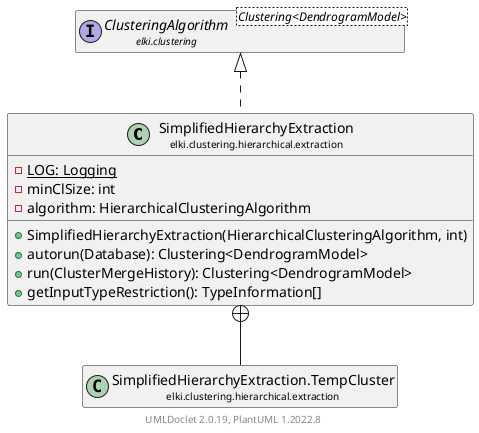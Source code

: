 @startuml
    remove .*\.(Instance|Par|Parameterizer|Factory)$
    set namespaceSeparator none
    hide empty fields
    hide empty methods

    class "<size:14>SimplifiedHierarchyExtraction\n<size:10>elki.clustering.hierarchical.extraction" as elki.clustering.hierarchical.extraction.SimplifiedHierarchyExtraction [[SimplifiedHierarchyExtraction.html]] {
        {static} -LOG: Logging
        -minClSize: int
        -algorithm: HierarchicalClusteringAlgorithm
        +SimplifiedHierarchyExtraction(HierarchicalClusteringAlgorithm, int)
        +autorun(Database): Clustering<DendrogramModel>
        +run(ClusterMergeHistory): Clustering<DendrogramModel>
        +getInputTypeRestriction(): TypeInformation[]
    }

    interface "<size:14>ClusteringAlgorithm\n<size:10>elki.clustering" as elki.clustering.ClusteringAlgorithm<Clustering<DendrogramModel>> [[../../ClusteringAlgorithm.html]]
    class "<size:14>SimplifiedHierarchyExtraction.Instance\n<size:10>elki.clustering.hierarchical.extraction" as elki.clustering.hierarchical.extraction.SimplifiedHierarchyExtraction.Instance [[SimplifiedHierarchyExtraction.Instance.html]]
    class "<size:14>SimplifiedHierarchyExtraction.TempCluster\n<size:10>elki.clustering.hierarchical.extraction" as elki.clustering.hierarchical.extraction.SimplifiedHierarchyExtraction.TempCluster [[SimplifiedHierarchyExtraction.TempCluster.html]]
    class "<size:14>SimplifiedHierarchyExtraction.Par\n<size:10>elki.clustering.hierarchical.extraction" as elki.clustering.hierarchical.extraction.SimplifiedHierarchyExtraction.Par [[SimplifiedHierarchyExtraction.Par.html]]

    elki.clustering.ClusteringAlgorithm <|.. elki.clustering.hierarchical.extraction.SimplifiedHierarchyExtraction
    elki.clustering.hierarchical.extraction.SimplifiedHierarchyExtraction +-- elki.clustering.hierarchical.extraction.SimplifiedHierarchyExtraction.Instance
    elki.clustering.hierarchical.extraction.SimplifiedHierarchyExtraction +-- elki.clustering.hierarchical.extraction.SimplifiedHierarchyExtraction.TempCluster
    elki.clustering.hierarchical.extraction.SimplifiedHierarchyExtraction +-- elki.clustering.hierarchical.extraction.SimplifiedHierarchyExtraction.Par

    center footer UMLDoclet 2.0.19, PlantUML 1.2022.8
@enduml
